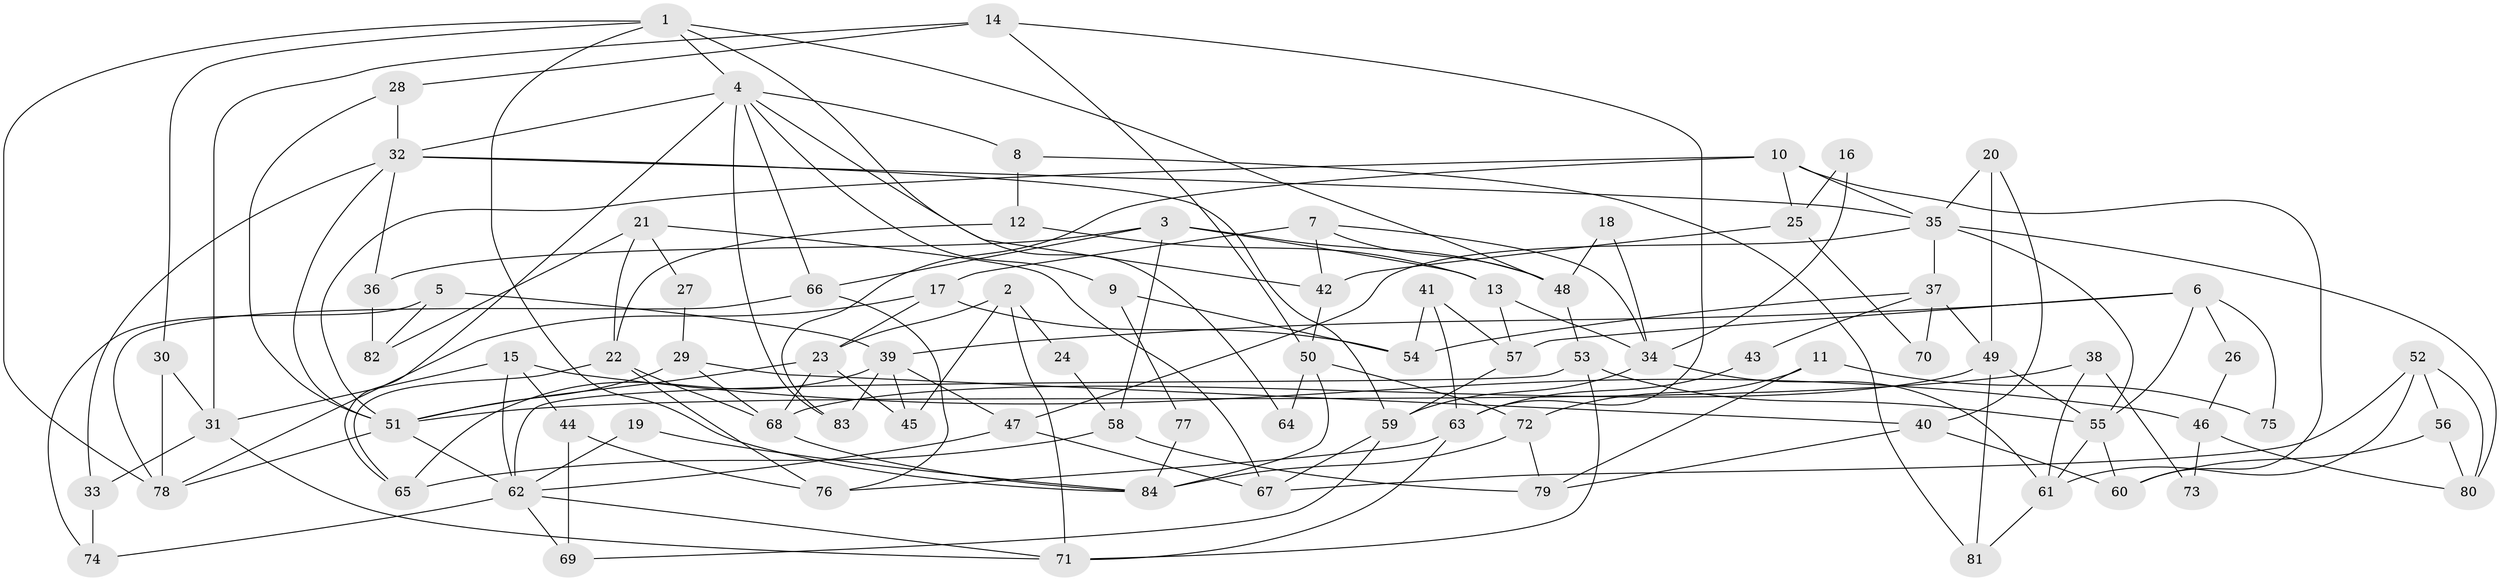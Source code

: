 // Generated by graph-tools (version 1.1) at 2025/36/03/09/25 02:36:20]
// undirected, 84 vertices, 168 edges
graph export_dot {
graph [start="1"]
  node [color=gray90,style=filled];
  1;
  2;
  3;
  4;
  5;
  6;
  7;
  8;
  9;
  10;
  11;
  12;
  13;
  14;
  15;
  16;
  17;
  18;
  19;
  20;
  21;
  22;
  23;
  24;
  25;
  26;
  27;
  28;
  29;
  30;
  31;
  32;
  33;
  34;
  35;
  36;
  37;
  38;
  39;
  40;
  41;
  42;
  43;
  44;
  45;
  46;
  47;
  48;
  49;
  50;
  51;
  52;
  53;
  54;
  55;
  56;
  57;
  58;
  59;
  60;
  61;
  62;
  63;
  64;
  65;
  66;
  67;
  68;
  69;
  70;
  71;
  72;
  73;
  74;
  75;
  76;
  77;
  78;
  79;
  80;
  81;
  82;
  83;
  84;
  1 -- 78;
  1 -- 48;
  1 -- 4;
  1 -- 30;
  1 -- 64;
  1 -- 84;
  2 -- 71;
  2 -- 23;
  2 -- 24;
  2 -- 45;
  3 -- 66;
  3 -- 36;
  3 -- 13;
  3 -- 48;
  3 -- 58;
  4 -- 65;
  4 -- 8;
  4 -- 9;
  4 -- 32;
  4 -- 42;
  4 -- 66;
  4 -- 83;
  5 -- 39;
  5 -- 74;
  5 -- 82;
  6 -- 55;
  6 -- 57;
  6 -- 26;
  6 -- 39;
  6 -- 75;
  7 -- 48;
  7 -- 17;
  7 -- 34;
  7 -- 42;
  8 -- 12;
  8 -- 81;
  9 -- 54;
  9 -- 77;
  10 -- 51;
  10 -- 83;
  10 -- 25;
  10 -- 35;
  10 -- 60;
  11 -- 72;
  11 -- 79;
  11 -- 75;
  12 -- 22;
  12 -- 13;
  13 -- 34;
  13 -- 57;
  14 -- 50;
  14 -- 28;
  14 -- 31;
  14 -- 63;
  15 -- 62;
  15 -- 31;
  15 -- 44;
  15 -- 46;
  16 -- 25;
  16 -- 34;
  17 -- 78;
  17 -- 54;
  17 -- 23;
  18 -- 34;
  18 -- 48;
  19 -- 84;
  19 -- 62;
  20 -- 40;
  20 -- 35;
  20 -- 49;
  21 -- 22;
  21 -- 67;
  21 -- 27;
  21 -- 82;
  22 -- 65;
  22 -- 68;
  22 -- 76;
  23 -- 51;
  23 -- 45;
  23 -- 68;
  24 -- 58;
  25 -- 42;
  25 -- 70;
  26 -- 46;
  27 -- 29;
  28 -- 51;
  28 -- 32;
  29 -- 51;
  29 -- 68;
  29 -- 40;
  30 -- 31;
  30 -- 78;
  31 -- 71;
  31 -- 33;
  32 -- 35;
  32 -- 33;
  32 -- 36;
  32 -- 51;
  32 -- 59;
  33 -- 74;
  34 -- 59;
  34 -- 61;
  35 -- 55;
  35 -- 37;
  35 -- 47;
  35 -- 80;
  36 -- 82;
  37 -- 49;
  37 -- 43;
  37 -- 54;
  37 -- 70;
  38 -- 51;
  38 -- 61;
  38 -- 73;
  39 -- 45;
  39 -- 47;
  39 -- 65;
  39 -- 83;
  40 -- 60;
  40 -- 79;
  41 -- 63;
  41 -- 57;
  41 -- 54;
  42 -- 50;
  43 -- 63;
  44 -- 76;
  44 -- 69;
  46 -- 80;
  46 -- 73;
  47 -- 62;
  47 -- 67;
  48 -- 53;
  49 -- 55;
  49 -- 68;
  49 -- 81;
  50 -- 84;
  50 -- 64;
  50 -- 72;
  51 -- 62;
  51 -- 78;
  52 -- 61;
  52 -- 67;
  52 -- 56;
  52 -- 80;
  53 -- 55;
  53 -- 71;
  53 -- 62;
  55 -- 60;
  55 -- 61;
  56 -- 80;
  56 -- 60;
  57 -- 59;
  58 -- 79;
  58 -- 65;
  59 -- 69;
  59 -- 67;
  61 -- 81;
  62 -- 69;
  62 -- 71;
  62 -- 74;
  63 -- 76;
  63 -- 71;
  66 -- 78;
  66 -- 76;
  68 -- 84;
  72 -- 84;
  72 -- 79;
  77 -- 84;
}
